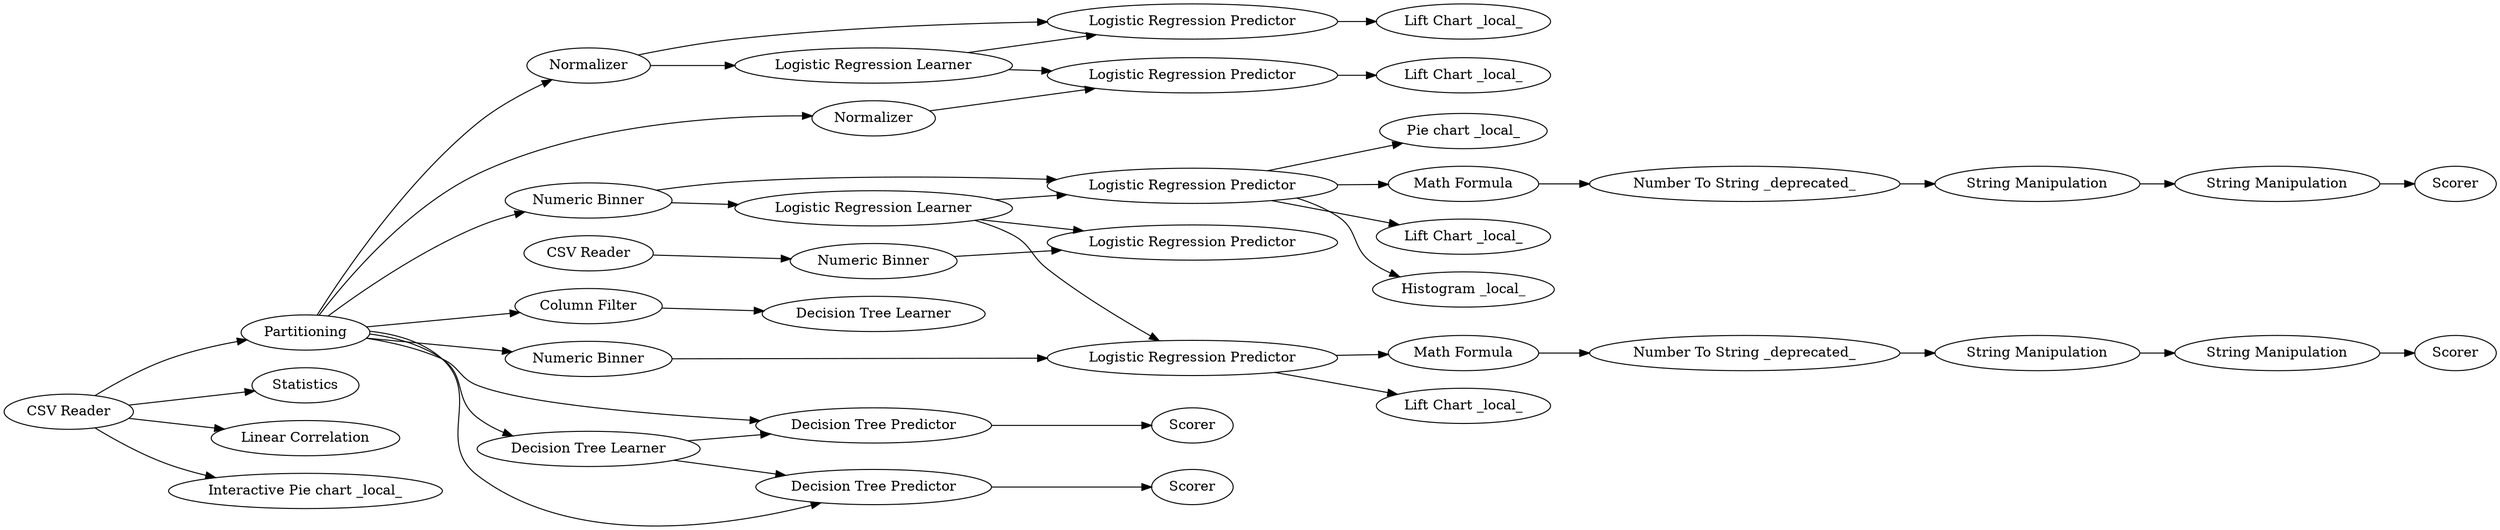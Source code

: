 digraph {
	6 -> 5
	21 -> 19
	34 -> 37
	13 -> 14
	9 -> 13
	34 -> 35
	4 -> 6
	12 -> 13
	1 -> 4
	52 -> 51
	20 -> 23
	13 -> 32
	30 -> 31
	4 -> 22
	29 -> 30
	17 -> 43
	22 -> 17
	21 -> 20
	25 -> 26
	1 -> 2
	17 -> 18
	44 -> 45
	13 -> 33
	37 -> 38
	31 -> 27
	4 -> 24
	46 -> 47
	19 -> 25
	4 -> 37
	1 -> 15
	12 -> 51
	4 -> 34
	35 -> 36
	9 -> 12
	45 -> 46
	24 -> 25
	12 -> 17
	4 -> 35
	43 -> 44
	28 -> 29
	19 -> 20
	4 -> 21
	49 -> 52
	13 -> 28
	1 -> 3
	4 -> 9
	27 [label=Scorer]
	9 [label="Numeric Binner"]
	45 [label="String Manipulation"]
	21 [label=Normalizer]
	18 [label="Lift Chart _local_"]
	26 [label="Lift Chart _local_"]
	17 [label="Logistic Regression Predictor"]
	3 [label="Interactive Pie chart _local_"]
	19 [label="Logistic Regression Learner"]
	24 [label=Normalizer]
	49 [label="CSV Reader"]
	31 [label="String Manipulation"]
	51 [label="Logistic Regression Predictor"]
	6 [label="Column Filter"]
	15 [label="Linear Correlation"]
	25 [label="Logistic Regression Predictor"]
	12 [label="Logistic Regression Learner"]
	30 [label="String Manipulation"]
	1 [label="CSV Reader"]
	22 [label="Numeric Binner"]
	28 [label="Math Formula"]
	23 [label="Lift Chart _local_"]
	4 [label=Partitioning]
	47 [label=Scorer]
	14 [label="Lift Chart _local_"]
	38 [label=Scorer]
	5 [label="Decision Tree Learner"]
	13 [label="Logistic Regression Predictor"]
	35 [label="Decision Tree Predictor"]
	43 [label="Math Formula"]
	34 [label="Decision Tree Learner"]
	20 [label="Logistic Regression Predictor"]
	29 [label="Number To String _deprecated_"]
	44 [label="Number To String _deprecated_"]
	36 [label=Scorer]
	46 [label="String Manipulation"]
	52 [label="Numeric Binner"]
	33 [label="Pie chart _local_"]
	32 [label="Histogram _local_"]
	2 [label=Statistics]
	37 [label="Decision Tree Predictor"]
	rankdir=LR
}
